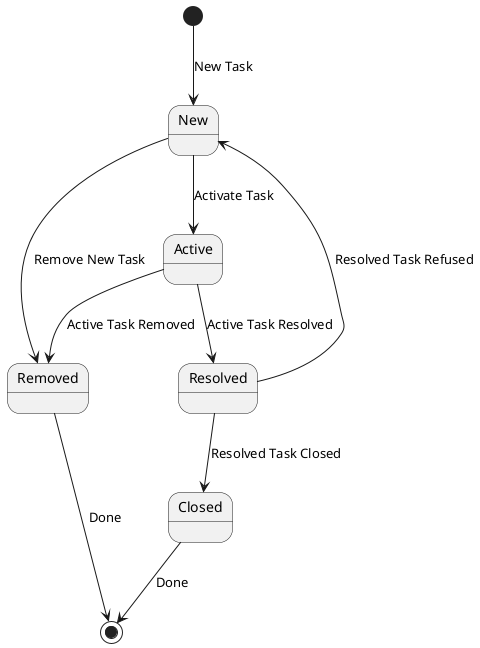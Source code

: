 @startuml Exercise3
[*] --> New : New Task
New --> Active : Activate Task
New --> Removed : Remove New Task
Active --> Resolved : Active Task Resolved
Active --> Removed : Active Task Removed
Resolved --> Closed : Resolved Task Closed
Resolved --> New : Resolved Task Refused
Closed --> [*] : Done
Removed --> [*] : Done
@enduml